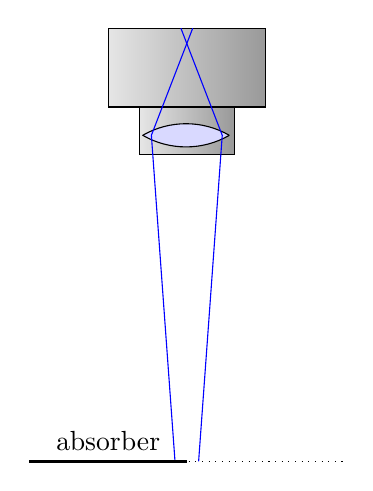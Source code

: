 % \begin{tikzsize}{\tikzwidth}{\tikzheight}
% \begin{tikzpicture}[scale=\tikzscale]
% %
% % \path (-5,0)--(5,0);
% % \draw (-7.5,0)--(7.5,0);
% %
% \colorlet{led}{green!70!black}
% %
% \begin{scope}[shift={(-3,0)}, local bounding box=B1]
% % camera and light path
% \def\wbody{1}
% \def\hbody{0.5}
% \shade[left color=black!10!white,right color=black!40!white] (-\wbody,-\hbody) rectangle  (\wbody,\hbody);
% \draw(-\wbody,-\hbody) rectangle  (\wbody,\hbody);

% \def\wlense{0.6}
% \def\hlense{0.5}
% \shade[left color=black!10!white,right color=black!40!white] (-\wlense,- \hbody) rectangle  (\wlense,-\hlense - \hbody);
% \draw(-\wlense,- \hbody) rectangle  (\wlense,-\hlense - \hbody);

% \draw[line join=round,fill=blue!15] (0.9*\wlense,-\hbody - 0.5*\hlense) arc (60:120:1.1) arc (-120:-60:1.1)  ;

% \draw[blue] (0,\hbody) -- (0.75*\wlense,-\hbody - 0.5*\hlense) -- (0,-5){};
% \draw[blue] (0,\hbody) -- (-0.75*\wlense,-\hbody - 0.5*\hlense) --  (0,-5){};
% %
% %
% % specimen
% \def\w{2}
% \begin{scope}[shift={(0,-5)}]
% % \node[anchor=east] at (-\w,0) {specimen};
% \draw[dotted] (-\w,0) -- (\w,0);
% \draw[very thick, black] (0,0) -- (-\w,0) node[midway, anchor=north] {absorber};
% \end{scope}
% \end{scope}
% %
% % \draw[->] (0,0) -- (3,0);
%
\begin{tikzpicture}
% \begin{scope}[shift={(0,0)}, local bounding box=B2] % \begin{scope}[shift={(3,0)}, local bounding box=B2]
% camera and light path
\def\wbody{1}
\def\hbody{0.5}
\shade[left color=black!10!white,right color=black!40!white] (-\wbody,-\hbody) rectangle  (\wbody,\hbody);
\draw(-\wbody,-\hbody) rectangle  (\wbody,\hbody);

\def\wlense{0.6}
\def\hlense{0.6}
\shade[left color=black!10!white,right color=black!40!white] (-\wlense,- \hbody) rectangle  (\wlense,-\hlense - \hbody);
\draw(-\wlense,- \hbody) rectangle  (\wlense,-\hlense - \hbody);

\draw[line join=round,fill=blue!15] (0.9*\wlense,-\hbody - 0.6*\hlense) arc (60:120:1.1) arc (-120:-60:1.1)  ;

\draw[blue] (-.075*\wbody,\hbody) -- (0.75*\wlense,-\hbody - 0.6*\hlense) -- (0.15,-5){};
\draw[blue] (0.075*\wbody,\hbody) -- (-0.75*\wlense,-\hbody - 0.6*\hlense) --  (-0.15,-5){};
%
%
% specimen
\def\w{2}
\begin{scope}[shift={(0,-5)}]
\draw[dotted] (-\w,0) -- (\w,0);
\draw[very thick, black] (0,0) -- (-\w,0) node[midway, anchor=south] {absorber};
\end{scope}
% \end{scope}
%
% \draw[->, very thick] (B1.east) -- (B2.west);
%
\end{tikzpicture}